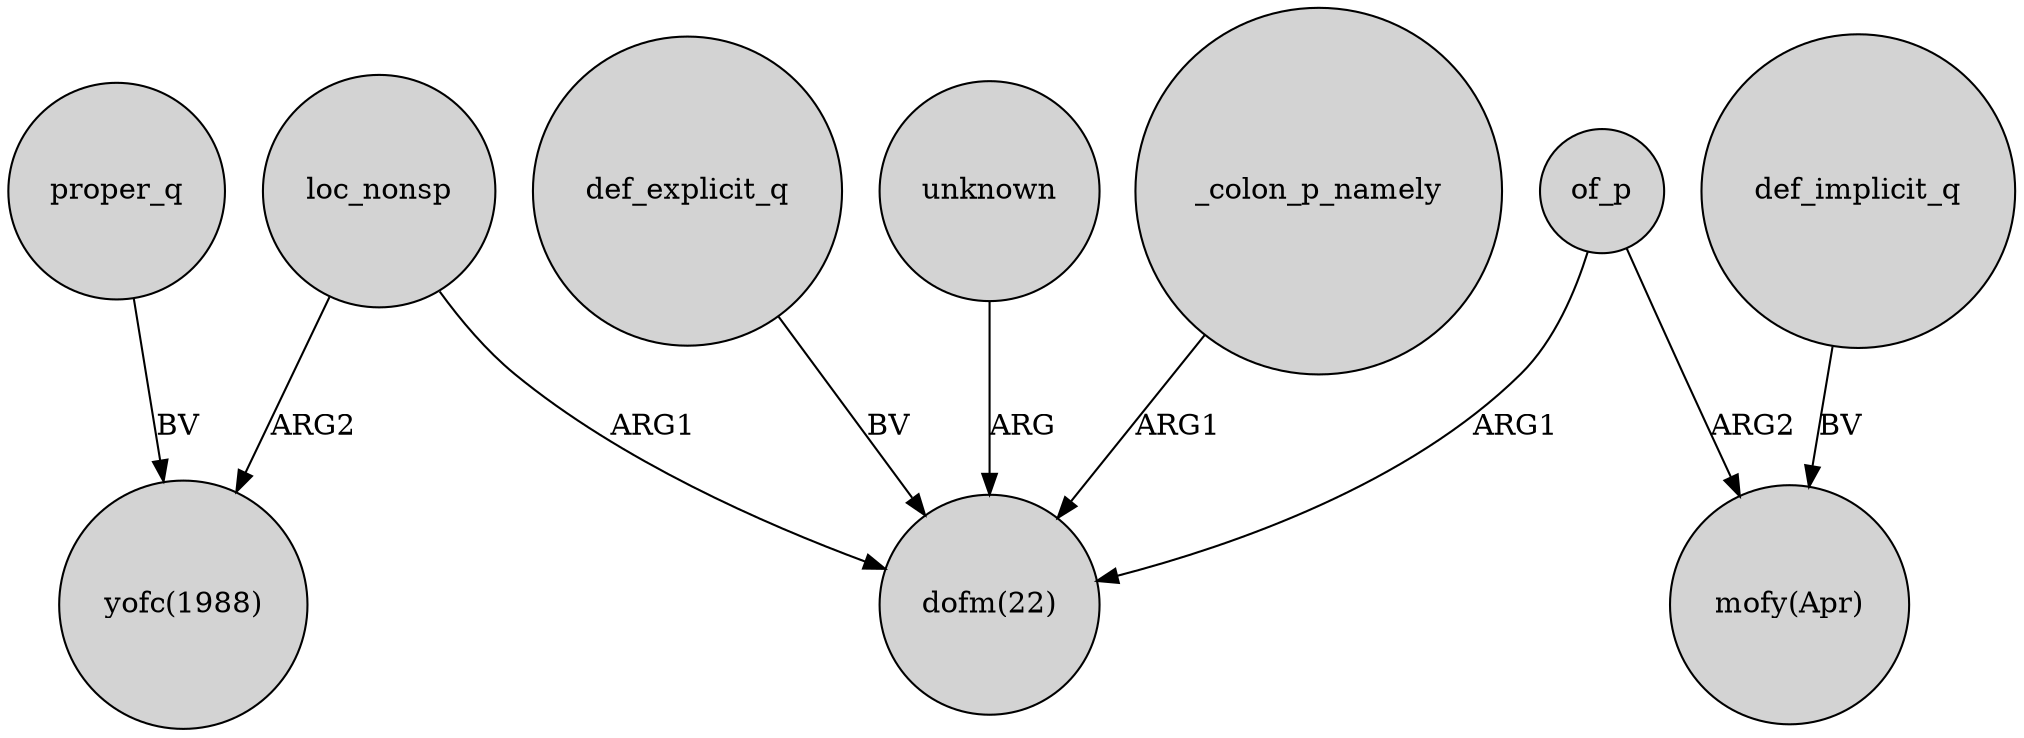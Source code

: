 digraph {
	node [shape=circle style=filled]
	def_explicit_q -> "dofm(22)" [label=BV]
	loc_nonsp -> "dofm(22)" [label=ARG1]
	unknown -> "dofm(22)" [label=ARG]
	_colon_p_namely -> "dofm(22)" [label=ARG1]
	proper_q -> "yofc(1988)" [label=BV]
	of_p -> "mofy(Apr)" [label=ARG2]
	def_implicit_q -> "mofy(Apr)" [label=BV]
	of_p -> "dofm(22)" [label=ARG1]
	loc_nonsp -> "yofc(1988)" [label=ARG2]
}
